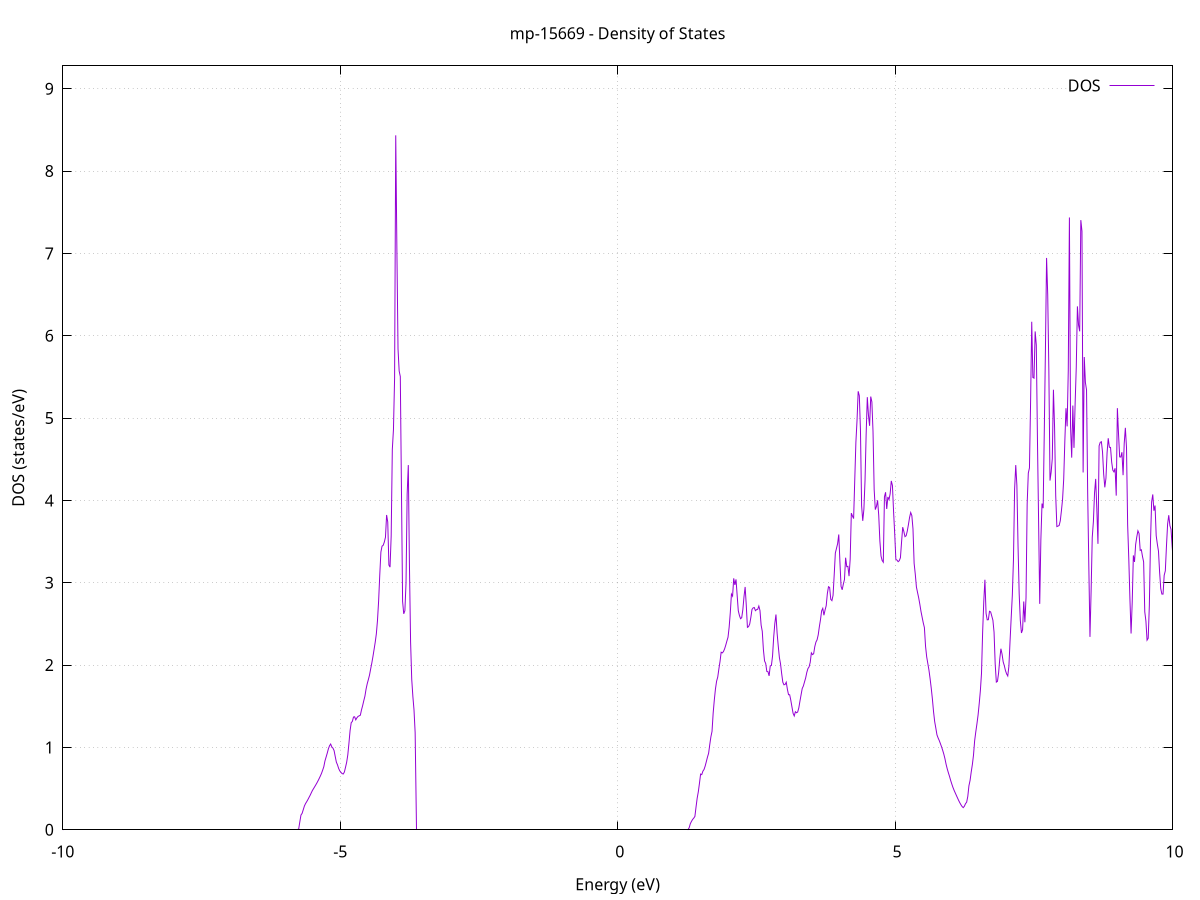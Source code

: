 set title 'mp-15669 - Density of States'
set xlabel 'Energy (eV)'
set ylabel 'DOS (states/eV)'
set grid
set xrange [-10:10]
set yrange [0:9.278]
set xzeroaxis lt -1
set terminal png size 800,600
set output 'mp-15669_dos_gnuplot.png'
plot '-' using 1:2 with lines title 'DOS'
-28.611500 0.000000
-28.590900 0.000000
-28.570300 0.000000
-28.549700 0.000000
-28.529200 0.000000
-28.508600 0.000000
-28.488000 0.000000
-28.467400 0.000000
-28.446900 0.000000
-28.426300 0.000000
-28.405700 0.000000
-28.385100 0.000000
-28.364500 0.000000
-28.344000 0.000000
-28.323400 0.000000
-28.302800 0.000000
-28.282200 0.000000
-28.261600 0.000000
-28.241100 0.000000
-28.220500 0.000000
-28.199900 0.000000
-28.179300 0.000000
-28.158800 0.000000
-28.138200 0.000000
-28.117600 0.000000
-28.097000 0.000000
-28.076400 0.000000
-28.055900 0.000000
-28.035300 0.000000
-28.014700 0.000000
-27.994100 0.000000
-27.973500 0.000000
-27.953000 0.000000
-27.932400 0.000000
-27.911800 0.000000
-27.891200 0.000000
-27.870600 0.000000
-27.850100 0.000000
-27.829500 0.000000
-27.808900 0.000000
-27.788300 0.000000
-27.767800 0.000000
-27.747200 0.000000
-27.726600 0.000000
-27.706000 0.000000
-27.685400 0.000000
-27.664900 0.000000
-27.644300 0.000000
-27.623700 0.000000
-27.603100 0.000000
-27.582500 0.000000
-27.562000 0.000000
-27.541400 0.000000
-27.520800 0.000000
-27.500200 0.000000
-27.479700 0.000000
-27.459100 0.000000
-27.438500 0.000000
-27.417900 0.000000
-27.397300 0.000000
-27.376800 0.000000
-27.356200 0.000000
-27.335600 0.000000
-27.315000 0.000000
-27.294400 0.000000
-27.273900 0.000000
-27.253300 0.000000
-27.232700 0.000000
-27.212100 0.000000
-27.191500 0.000000
-27.171000 0.000000
-27.150400 0.000000
-27.129800 0.000000
-27.109200 0.000000
-27.088700 0.000000
-27.068100 0.000000
-27.047500 0.000000
-27.026900 0.000000
-27.006300 0.000000
-26.985800 0.000000
-26.965200 0.000000
-26.944600 0.000000
-26.924000 0.000000
-26.903400 0.000000
-26.882900 0.000000
-26.862300 0.000000
-26.841700 0.000000
-26.821100 0.000000
-26.800600 0.000000
-26.780000 0.000000
-26.759400 0.000000
-26.738800 38.251400
-26.718200 48.728900
-26.697700 0.000000
-26.677100 0.000000
-26.656500 0.000000
-26.635900 0.000000
-26.615300 0.000000
-26.594800 0.000000
-26.574200 0.000000
-26.553600 0.000000
-26.533000 0.000000
-26.512500 47.447000
-26.491900 21.147100
-26.471300 39.948700
-26.450700 30.976300
-26.430100 3.038500
-26.409600 0.000000
-26.389000 0.000000
-26.368400 0.000000
-26.347800 0.000000
-26.327200 0.000000
-26.306700 0.000000
-26.286100 0.000000
-26.265500 325.225200
-26.244900 0.000000
-26.224300 0.000000
-26.203800 0.000000
-26.183200 0.000000
-26.162600 0.000000
-26.142000 0.000000
-26.121500 0.000000
-26.100900 0.000000
-26.080300 0.000000
-26.059700 0.000000
-26.039100 0.000000
-26.018600 0.000000
-25.998000 0.000000
-25.977400 0.000000
-25.956800 0.000000
-25.936200 0.000000
-25.915700 0.000000
-25.895100 0.000000
-25.874500 0.000000
-25.853900 0.000000
-25.833400 0.000000
-25.812800 0.000000
-25.792200 0.000000
-25.771600 0.000000
-25.751000 0.000000
-25.730500 0.000000
-25.709900 0.000000
-25.689300 0.000000
-25.668700 0.000000
-25.648100 0.000000
-25.627600 0.000000
-25.607000 0.000000
-25.586400 0.000000
-25.565800 0.000000
-25.545300 0.000000
-25.524700 0.000000
-25.504100 0.000000
-25.483500 0.000000
-25.462900 0.000000
-25.442400 0.000000
-25.421800 0.000000
-25.401200 0.000000
-25.380600 0.000000
-25.360000 0.000000
-25.339500 0.000000
-25.318900 0.000000
-25.298300 0.000000
-25.277700 0.000000
-25.257100 0.000000
-25.236600 0.000000
-25.216000 0.000000
-25.195400 0.000000
-25.174800 0.000000
-25.154300 0.000000
-25.133700 0.000000
-25.113100 0.000000
-25.092500 0.000000
-25.071900 0.000000
-25.051400 0.000000
-25.030800 0.000000
-25.010200 0.000000
-24.989600 0.000000
-24.969000 0.000000
-24.948500 0.000000
-24.927900 0.000000
-24.907300 0.000000
-24.886700 0.000000
-24.866200 0.000000
-24.845600 0.000000
-24.825000 0.000000
-24.804400 0.000000
-24.783800 0.000000
-24.763300 0.000000
-24.742700 0.000000
-24.722100 0.000000
-24.701500 0.000000
-24.680900 0.000000
-24.660400 0.000000
-24.639800 0.000000
-24.619200 0.000000
-24.598600 0.000000
-24.578100 0.000000
-24.557500 0.000000
-24.536900 0.000000
-24.516300 0.000000
-24.495700 0.000000
-24.475200 0.000000
-24.454600 0.000000
-24.434000 0.000000
-24.413400 0.000000
-24.392800 0.000000
-24.372300 0.000000
-24.351700 0.000000
-24.331100 0.000000
-24.310500 0.000000
-24.289900 0.000000
-24.269400 0.000000
-24.248800 0.000000
-24.228200 0.000000
-24.207600 0.000000
-24.187100 0.000000
-24.166500 0.000000
-24.145900 0.000000
-24.125300 0.000000
-24.104700 0.000000
-24.084200 0.000000
-24.063600 0.000000
-24.043000 0.000000
-24.022400 0.000000
-24.001800 0.000000
-23.981300 0.000000
-23.960700 0.000000
-23.940100 0.000000
-23.919500 0.000000
-23.899000 0.000000
-23.878400 0.000000
-23.857800 0.000000
-23.837200 0.000000
-23.816600 0.000000
-23.796100 0.000000
-23.775500 0.000000
-23.754900 0.000000
-23.734300 0.000000
-23.713700 0.000000
-23.693200 0.000000
-23.672600 0.000000
-23.652000 0.000000
-23.631400 0.000000
-23.610800 0.000000
-23.590300 0.000000
-23.569700 0.000000
-23.549100 0.000000
-23.528500 0.000000
-23.508000 0.000000
-23.487400 0.000000
-23.466800 0.000000
-23.446200 0.000000
-23.425600 0.000000
-23.405100 0.000000
-23.384500 0.000000
-23.363900 0.000000
-23.343300 0.000000
-23.322700 0.000000
-23.302200 0.000000
-23.281600 0.000000
-23.261000 0.000000
-23.240400 0.000000
-23.219900 0.000000
-23.199300 0.000000
-23.178700 0.000000
-23.158100 0.000000
-23.137500 0.000000
-23.117000 0.000000
-23.096400 0.000000
-23.075800 0.000000
-23.055200 0.000000
-23.034600 0.000000
-23.014100 0.000000
-22.993500 0.000000
-22.972900 0.000000
-22.952300 0.000000
-22.931800 0.000000
-22.911200 0.000000
-22.890600 0.000000
-22.870000 0.000000
-22.849400 0.000000
-22.828900 0.000000
-22.808300 0.000000
-22.787700 0.000000
-22.767100 0.000000
-22.746500 0.000000
-22.726000 0.000000
-22.705400 0.000000
-22.684800 0.000000
-22.664200 0.000000
-22.643600 0.000000
-22.623100 0.000000
-22.602500 0.000000
-22.581900 0.000000
-22.561300 0.000000
-22.540800 0.000000
-22.520200 0.000000
-22.499600 0.000000
-22.479000 0.000000
-22.458400 0.000000
-22.437900 0.000000
-22.417300 0.000000
-22.396700 0.000000
-22.376100 0.000000
-22.355500 0.000000
-22.335000 0.000000
-22.314400 0.000000
-22.293800 0.000000
-22.273200 0.000000
-22.252700 0.000000
-22.232100 0.000000
-22.211500 0.000000
-22.190900 0.000000
-22.170300 0.000000
-22.149800 0.000000
-22.129200 0.000000
-22.108600 0.000000
-22.088000 0.000000
-22.067400 0.000000
-22.046900 0.000000
-22.026300 0.000000
-22.005700 0.000000
-21.985100 0.000000
-21.964600 0.000000
-21.944000 0.000000
-21.923400 0.000000
-21.902800 0.000000
-21.882200 0.000000
-21.861700 0.000000
-21.841100 0.000000
-21.820500 0.000000
-21.799900 0.000000
-21.779300 0.000000
-21.758800 0.000000
-21.738200 0.000000
-21.717600 0.000000
-21.697000 0.000000
-21.676400 0.000000
-21.655900 0.000000
-21.635300 0.000000
-21.614700 0.000000
-21.594100 0.000000
-21.573600 0.000000
-21.553000 0.000000
-21.532400 0.000000
-21.511800 0.000000
-21.491200 0.000000
-21.470700 0.000000
-21.450100 0.000000
-21.429500 0.000000
-21.408900 0.000000
-21.388300 0.000000
-21.367800 0.000000
-21.347200 0.000000
-21.326600 0.000000
-21.306000 0.000000
-21.285500 0.000000
-21.264900 0.000000
-21.244300 0.000000
-21.223700 0.000000
-21.203100 0.000000
-21.182600 0.000000
-21.162000 0.000000
-21.141400 0.000000
-21.120800 0.000000
-21.100200 0.000000
-21.079700 0.000000
-21.059100 0.000000
-21.038500 0.000000
-21.017900 0.000000
-20.997300 0.000000
-20.976800 0.000000
-20.956200 0.000000
-20.935600 0.000000
-20.915000 0.000000
-20.894500 0.000000
-20.873900 0.000000
-20.853300 0.000000
-20.832700 0.000000
-20.812100 0.000000
-20.791600 0.000000
-20.771000 0.000000
-20.750400 0.000000
-20.729800 0.000000
-20.709200 0.000000
-20.688700 0.000000
-20.668100 0.000000
-20.647500 0.000000
-20.626900 0.000000
-20.606400 0.000000
-20.585800 0.000000
-20.565200 0.000000
-20.544600 0.000000
-20.524000 0.000000
-20.503500 0.000000
-20.482900 0.000000
-20.462300 0.000000
-20.441700 0.000000
-20.421100 0.000000
-20.400600 0.000000
-20.380000 0.000000
-20.359400 0.000000
-20.338800 0.000000
-20.318300 0.000000
-20.297700 0.000000
-20.277100 0.000000
-20.256500 0.000000
-20.235900 0.000000
-20.215400 0.000000
-20.194800 0.000000
-20.174200 0.000000
-20.153600 0.000000
-20.133000 0.000000
-20.112500 0.000000
-20.091900 0.000000
-20.071300 0.000000
-20.050700 0.000000
-20.030100 0.000000
-20.009600 0.000000
-19.989000 0.000000
-19.968400 0.000000
-19.947800 0.000000
-19.927300 0.000000
-19.906700 0.000000
-19.886100 0.000000
-19.865500 0.000000
-19.844900 0.000000
-19.824400 0.000000
-19.803800 0.000000
-19.783200 0.000000
-19.762600 0.000000
-19.742000 0.000000
-19.721500 0.000000
-19.700900 0.000000
-19.680300 0.000000
-19.659700 0.000000
-19.639200 0.000000
-19.618600 0.000000
-19.598000 0.000000
-19.577400 0.000000
-19.556800 0.000000
-19.536300 0.000000
-19.515700 0.000000
-19.495100 0.000000
-19.474500 0.000000
-19.453900 0.000000
-19.433400 0.000000
-19.412800 0.000000
-19.392200 0.000000
-19.371600 0.000000
-19.351100 0.000000
-19.330500 0.000000
-19.309900 0.000000
-19.289300 0.000000
-19.268700 0.000000
-19.248200 0.000000
-19.227600 0.000000
-19.207000 0.000000
-19.186400 0.000000
-19.165800 0.000000
-19.145300 0.000000
-19.124700 0.000000
-19.104100 0.000000
-19.083500 0.000000
-19.062900 0.000000
-19.042400 0.000000
-19.021800 0.000000
-19.001200 0.000000
-18.980600 0.000000
-18.960100 0.000000
-18.939500 0.000000
-18.918900 0.000000
-18.898300 0.000000
-18.877700 0.000000
-18.857200 0.000000
-18.836600 0.000000
-18.816000 0.000000
-18.795400 0.000000
-18.774800 0.000000
-18.754300 0.000000
-18.733700 0.000000
-18.713100 0.000000
-18.692500 0.000000
-18.672000 0.000000
-18.651400 0.000000
-18.630800 0.000000
-18.610200 0.000000
-18.589600 0.000000
-18.569100 0.000000
-18.548500 0.000000
-18.527900 0.000000
-18.507300 0.000000
-18.486700 0.000000
-18.466200 0.000000
-18.445600 0.000000
-18.425000 0.000000
-18.404400 0.000000
-18.383800 0.000000
-18.363300 0.000000
-18.342700 0.000000
-18.322100 0.000000
-18.301500 0.000000
-18.281000 0.000000
-18.260400 0.000000
-18.239800 0.000000
-18.219200 0.000000
-18.198600 0.000000
-18.178100 0.000000
-18.157500 0.000000
-18.136900 0.000000
-18.116300 0.000000
-18.095700 0.000000
-18.075200 0.000000
-18.054600 0.000000
-18.034000 0.000000
-18.013400 0.000000
-17.992900 0.000000
-17.972300 0.000000
-17.951700 0.000000
-17.931100 0.000000
-17.910500 0.000000
-17.890000 0.000000
-17.869400 0.000000
-17.848800 0.000000
-17.828200 0.000000
-17.807600 0.000000
-17.787100 0.000000
-17.766500 0.000000
-17.745900 0.000000
-17.725300 0.000000
-17.704800 0.000000
-17.684200 0.000000
-17.663600 0.000000
-17.643000 0.000000
-17.622400 0.000000
-17.601900 0.000000
-17.581300 0.000000
-17.560700 0.000000
-17.540100 0.000000
-17.519500 0.000000
-17.499000 0.000000
-17.478400 0.000000
-17.457800 0.000000
-17.437200 0.000000
-17.416600 0.000000
-17.396100 0.000000
-17.375500 0.000000
-17.354900 0.000000
-17.334300 0.000000
-17.313800 0.000000
-17.293200 0.000000
-17.272600 0.000000
-17.252000 0.000000
-17.231400 0.000000
-17.210900 0.000000
-17.190300 0.000000
-17.169700 0.000000
-17.149100 0.000000
-17.128500 0.000000
-17.108000 0.000000
-17.087400 0.000000
-17.066800 0.000000
-17.046200 0.000000
-17.025700 0.000000
-17.005100 0.000000
-16.984500 0.000000
-16.963900 0.000000
-16.943300 0.000000
-16.922800 0.000000
-16.902200 0.000000
-16.881600 0.000000
-16.861000 0.000000
-16.840400 0.000000
-16.819900 0.000000
-16.799300 0.000000
-16.778700 0.000000
-16.758100 0.000000
-16.737600 0.000000
-16.717000 0.000000
-16.696400 0.000000
-16.675800 0.000000
-16.655200 0.000000
-16.634700 0.000000
-16.614100 0.000000
-16.593500 0.000000
-16.572900 0.000000
-16.552300 0.000000
-16.531800 0.000000
-16.511200 0.000000
-16.490600 0.000000
-16.470000 0.000000
-16.449400 0.000000
-16.428900 0.000000
-16.408300 0.000000
-16.387700 0.000000
-16.367100 0.000000
-16.346600 0.000000
-16.326000 0.000000
-16.305400 0.000000
-16.284800 0.000000
-16.264200 0.000000
-16.243700 0.000000
-16.223100 0.000000
-16.202500 0.000000
-16.181900 0.000000
-16.161300 0.000000
-16.140800 0.000000
-16.120200 0.000000
-16.099600 0.000000
-16.079000 0.000000
-16.058500 0.000000
-16.037900 0.000000
-16.017300 0.000000
-15.996700 0.000000
-15.976100 0.000000
-15.955600 0.000000
-15.935000 0.000000
-15.914400 0.000000
-15.893800 0.000000
-15.873200 0.000000
-15.852700 0.000000
-15.832100 0.000000
-15.811500 0.000000
-15.790900 0.000000
-15.770400 0.000000
-15.749800 0.000000
-15.729200 0.000000
-15.708600 0.000000
-15.688000 0.000000
-15.667500 0.000000
-15.646900 0.000000
-15.626300 0.000000
-15.605700 0.000000
-15.585100 0.000000
-15.564600 0.000000
-15.544000 0.000000
-15.523400 0.000000
-15.502800 0.000000
-15.482200 0.000000
-15.461700 0.000000
-15.441100 0.000000
-15.420500 0.000000
-15.399900 0.000000
-15.379400 0.000000
-15.358800 0.000000
-15.338200 0.000000
-15.317600 0.000000
-15.297000 0.000000
-15.276500 0.000000
-15.255900 0.000000
-15.235300 0.000000
-15.214700 0.000000
-15.194100 0.000000
-15.173600 0.000000
-15.153000 0.000000
-15.132400 0.000000
-15.111800 0.000000
-15.091300 0.000000
-15.070700 0.000000
-15.050100 0.000000
-15.029500 0.000000
-15.008900 0.000000
-14.988400 0.000000
-14.967800 0.000000
-14.947200 0.000000
-14.926600 0.000000
-14.906000 0.000000
-14.885500 0.000000
-14.864900 0.000000
-14.844300 0.000000
-14.823700 0.000000
-14.803100 0.000000
-14.782600 0.000000
-14.762000 0.000000
-14.741400 0.000000
-14.720800 0.000000
-14.700300 0.000000
-14.679700 0.000000
-14.659100 0.000000
-14.638500 0.000000
-14.617900 0.000000
-14.597400 0.000000
-14.576800 0.000000
-14.556200 0.000000
-14.535600 0.000000
-14.515000 0.000000
-14.494500 0.000000
-14.473900 0.000000
-14.453300 0.000000
-14.432700 0.000000
-14.412200 0.000000
-14.391600 0.000000
-14.371000 0.000000
-14.350400 0.000000
-14.329800 0.000000
-14.309300 0.000000
-14.288700 0.000000
-14.268100 0.000000
-14.247500 0.000000
-14.226900 0.000000
-14.206400 0.000000
-14.185800 0.000000
-14.165200 0.000000
-14.144600 0.000000
-14.124100 0.000000
-14.103500 0.000000
-14.082900 0.000000
-14.062300 0.000000
-14.041700 0.000000
-14.021200 0.000000
-14.000600 0.000000
-13.980000 0.000000
-13.959400 0.000000
-13.938800 0.000000
-13.918300 0.000000
-13.897700 0.000000
-13.877100 0.000000
-13.856500 0.000000
-13.835900 0.000000
-13.815400 0.000000
-13.794800 0.000000
-13.774200 0.000000
-13.753600 0.000000
-13.733100 0.000000
-13.712500 0.000000
-13.691900 0.000000
-13.671300 0.000000
-13.650700 0.000000
-13.630200 0.000000
-13.609600 0.000000
-13.589000 0.000000
-13.568400 0.000000
-13.547800 0.000000
-13.527300 0.000000
-13.506700 0.000000
-13.486100 0.000000
-13.465500 0.000000
-13.445000 0.000000
-13.424400 0.000000
-13.403800 0.000000
-13.383200 0.000000
-13.362600 0.000000
-13.342100 0.000000
-13.321500 0.000000
-13.300900 0.000000
-13.280300 0.000000
-13.259700 0.000000
-13.239200 0.000000
-13.218600 0.000000
-13.198000 0.000000
-13.177400 0.000000
-13.156900 0.000000
-13.136300 0.000000
-13.115700 0.000000
-13.095100 0.000000
-13.074500 0.000000
-13.054000 0.000000
-13.033400 0.000000
-13.012800 0.000000
-12.992200 0.000000
-12.971600 0.000000
-12.951100 0.000000
-12.930500 0.000000
-12.909900 0.000000
-12.889300 0.000000
-12.868700 0.000000
-12.848200 0.000000
-12.827600 0.000000
-12.807000 0.000000
-12.786400 0.000000
-12.765900 0.000000
-12.745300 0.000000
-12.724700 0.000000
-12.704100 0.000000
-12.683500 0.000000
-12.663000 0.000000
-12.642400 0.000000
-12.621800 0.000000
-12.601200 0.000000
-12.580600 0.000000
-12.560100 0.000000
-12.539500 0.000000
-12.518900 0.000000
-12.498300 0.000000
-12.477800 0.000000
-12.457200 0.000000
-12.436600 0.000000
-12.416000 0.000000
-12.395400 0.000000
-12.374900 0.000000
-12.354300 0.000000
-12.333700 0.000000
-12.313100 0.000000
-12.292500 0.000000
-12.272000 0.000000
-12.251400 0.000000
-12.230800 0.000000
-12.210200 0.000000
-12.189600 0.000000
-12.169100 0.000000
-12.148500 0.000000
-12.127900 0.000000
-12.107300 0.000000
-12.086800 0.000000
-12.066200 0.000000
-12.045600 0.000000
-12.025000 0.000000
-12.004400 0.000000
-11.983900 0.000000
-11.963300 0.000000
-11.942700 0.000000
-11.922100 0.000000
-11.901500 0.000000
-11.881000 0.000000
-11.860400 0.000000
-11.839800 0.000000
-11.819200 0.000000
-11.798700 0.000000
-11.778100 0.000000
-11.757500 0.000000
-11.736900 0.000000
-11.716300 0.000000
-11.695800 0.000000
-11.675200 0.000000
-11.654600 0.000000
-11.634000 0.000000
-11.613400 0.000000
-11.592900 0.000000
-11.572300 0.000000
-11.551700 0.000000
-11.531100 0.000000
-11.510600 0.000000
-11.490000 0.000000
-11.469400 0.000000
-11.448800 0.000000
-11.428200 0.000000
-11.407700 0.000000
-11.387100 0.000000
-11.366500 0.000000
-11.345900 0.000000
-11.325300 0.000000
-11.304800 0.000000
-11.284200 0.000000
-11.263600 0.000000
-11.243000 0.000000
-11.222400 0.000000
-11.201900 0.000000
-11.181300 0.000000
-11.160700 0.000000
-11.140100 0.000000
-11.119600 0.000000
-11.099000 0.000000
-11.078400 0.000000
-11.057800 0.000000
-11.037200 0.000000
-11.016700 0.000000
-10.996100 0.000000
-10.975500 0.000000
-10.954900 0.000000
-10.934300 0.000000
-10.913800 0.000000
-10.893200 0.000000
-10.872600 0.000000
-10.852000 0.000000
-10.831500 0.000000
-10.810900 0.000000
-10.790300 0.000000
-10.769700 0.000000
-10.749100 0.000000
-10.728600 0.000000
-10.708000 0.000000
-10.687400 0.000000
-10.666800 0.000000
-10.646200 0.000000
-10.625700 0.000000
-10.605100 0.000000
-10.584500 0.000000
-10.563900 0.000000
-10.543400 0.000000
-10.522800 0.000000
-10.502200 0.000000
-10.481600 0.000000
-10.461000 0.000000
-10.440500 0.000000
-10.419900 0.000000
-10.399300 0.000000
-10.378700 0.000000
-10.358100 0.000000
-10.337600 0.000000
-10.317000 0.000000
-10.296400 0.000000
-10.275800 0.000000
-10.255200 0.000000
-10.234700 0.000000
-10.214100 0.000000
-10.193500 0.000000
-10.172900 0.000000
-10.152400 0.000000
-10.131800 0.000000
-10.111200 0.000000
-10.090600 0.000000
-10.070000 0.000000
-10.049500 0.000000
-10.028900 0.000000
-10.008300 0.000000
-9.987700 0.000000
-9.967100 0.000000
-9.946600 0.000000
-9.926000 0.000000
-9.905400 0.000000
-9.884800 0.000000
-9.864300 0.000000
-9.843700 0.000000
-9.823100 0.000000
-9.802500 0.000000
-9.781900 0.000000
-9.761400 0.000000
-9.740800 0.000000
-9.720200 0.000000
-9.699600 0.000000
-9.679000 0.000000
-9.658500 0.000000
-9.637900 0.000000
-9.617300 0.000000
-9.596700 0.000000
-9.576100 0.000000
-9.555600 0.000000
-9.535000 0.000000
-9.514400 0.000000
-9.493800 0.000000
-9.473300 0.000000
-9.452700 0.000000
-9.432100 0.000000
-9.411500 0.000000
-9.390900 0.000000
-9.370400 0.000000
-9.349800 0.000000
-9.329200 0.000000
-9.308600 0.000000
-9.288000 0.000000
-9.267500 0.000000
-9.246900 0.000000
-9.226300 0.000000
-9.205700 0.000000
-9.185200 0.000000
-9.164600 0.000000
-9.144000 0.000000
-9.123400 0.000000
-9.102800 0.000000
-9.082300 0.000000
-9.061700 0.000000
-9.041100 0.000000
-9.020500 0.000000
-8.999900 0.000000
-8.979400 0.000000
-8.958800 0.000000
-8.938200 0.000000
-8.917600 0.000000
-8.897100 0.000000
-8.876500 0.000000
-8.855900 0.000000
-8.835300 0.000000
-8.814700 0.000000
-8.794200 0.000000
-8.773600 0.000000
-8.753000 0.000000
-8.732400 0.000000
-8.711800 0.000000
-8.691300 0.000000
-8.670700 0.000000
-8.650100 0.000000
-8.629500 0.000000
-8.608900 0.000000
-8.588400 0.000000
-8.567800 0.000000
-8.547200 0.000000
-8.526600 0.000000
-8.506100 0.000000
-8.485500 0.000000
-8.464900 0.000000
-8.444300 0.000000
-8.423700 0.000000
-8.403200 0.000000
-8.382600 0.000000
-8.362000 0.000000
-8.341400 0.000000
-8.320800 0.000000
-8.300300 0.000000
-8.279700 0.000000
-8.259100 0.000000
-8.238500 0.000000
-8.218000 0.000000
-8.197400 0.000000
-8.176800 0.000000
-8.156200 0.000000
-8.135600 0.000000
-8.115100 0.000000
-8.094500 0.000000
-8.073900 0.000000
-8.053300 0.000000
-8.032700 0.000000
-8.012200 0.000000
-7.991600 0.000000
-7.971000 0.000000
-7.950400 0.000000
-7.929900 0.000000
-7.909300 0.000000
-7.888700 0.000000
-7.868100 0.000000
-7.847500 0.000000
-7.827000 0.000000
-7.806400 0.000000
-7.785800 0.000000
-7.765200 0.000000
-7.744600 0.000000
-7.724100 0.000000
-7.703500 0.000000
-7.682900 0.000000
-7.662300 0.000000
-7.641700 0.000000
-7.621200 0.000000
-7.600600 0.000000
-7.580000 0.000000
-7.559400 0.000000
-7.538900 0.000000
-7.518300 0.000000
-7.497700 0.000000
-7.477100 0.000000
-7.456500 0.000000
-7.436000 0.000000
-7.415400 0.000000
-7.394800 0.000000
-7.374200 0.000000
-7.353600 0.000000
-7.333100 0.000000
-7.312500 0.000000
-7.291900 0.000000
-7.271300 0.000000
-7.250800 0.000000
-7.230200 0.000000
-7.209600 0.000000
-7.189000 0.000000
-7.168400 0.000000
-7.147900 0.000000
-7.127300 0.000000
-7.106700 0.000000
-7.086100 0.000000
-7.065500 0.000000
-7.045000 0.000000
-7.024400 0.000000
-7.003800 0.000000
-6.983200 0.000000
-6.962700 0.000000
-6.942100 0.000000
-6.921500 0.000000
-6.900900 0.000000
-6.880300 0.000000
-6.859800 0.000000
-6.839200 0.000000
-6.818600 0.000000
-6.798000 0.000000
-6.777400 0.000000
-6.756900 0.000000
-6.736300 0.000000
-6.715700 0.000000
-6.695100 0.000000
-6.674500 0.000000
-6.654000 0.000000
-6.633400 0.000000
-6.612800 0.000000
-6.592200 0.000000
-6.571700 0.000000
-6.551100 0.000000
-6.530500 0.000000
-6.509900 0.000000
-6.489300 0.000000
-6.468800 0.000000
-6.448200 0.000000
-6.427600 0.000000
-6.407000 0.000000
-6.386400 0.000000
-6.365900 0.000000
-6.345300 0.000000
-6.324700 0.000000
-6.304100 0.000000
-6.283600 0.000000
-6.263000 0.000000
-6.242400 0.000000
-6.221800 0.000000
-6.201200 0.000000
-6.180700 0.000000
-6.160100 0.000000
-6.139500 0.000000
-6.118900 0.000000
-6.098300 0.000000
-6.077800 0.000000
-6.057200 0.000000
-6.036600 0.000000
-6.016000 0.000000
-5.995400 0.000000
-5.974900 0.000000
-5.954300 0.000000
-5.933700 0.000000
-5.913100 0.000000
-5.892600 0.000000
-5.872000 0.000000
-5.851400 0.000000
-5.830800 0.000000
-5.810200 0.000000
-5.789700 0.000000
-5.769100 0.000000
-5.748500 0.009300
-5.727900 0.097200
-5.707300 0.178900
-5.686800 0.199300
-5.666200 0.243300
-5.645600 0.288500
-5.625000 0.318100
-5.604500 0.340500
-5.583900 0.365100
-5.563300 0.391800
-5.542700 0.418000
-5.522100 0.447700
-5.501600 0.476700
-5.481000 0.499400
-5.460400 0.522500
-5.439800 0.546000
-5.419200 0.570000
-5.398700 0.596200
-5.378100 0.624300
-5.357500 0.653600
-5.336900 0.685500
-5.316400 0.724100
-5.295800 0.765300
-5.275200 0.835600
-5.254600 0.882600
-5.234000 0.930500
-5.213500 0.982500
-5.192900 1.020000
-5.172300 1.041300
-5.151700 1.006400
-5.131100 0.991700
-5.110600 0.962200
-5.090000 0.890000
-5.069400 0.821300
-5.048800 0.788000
-5.028200 0.744800
-5.007700 0.714900
-4.987100 0.697800
-4.966500 0.682700
-4.945900 0.677300
-4.925400 0.700700
-4.904800 0.758000
-4.884200 0.818600
-4.863600 0.908400
-4.843000 1.049300
-4.822500 1.203600
-4.801900 1.300400
-4.781300 1.316100
-4.760700 1.369400
-4.740100 1.372200
-4.719600 1.335300
-4.699000 1.359900
-4.678400 1.377100
-4.657800 1.383900
-4.637300 1.391300
-4.616700 1.455600
-4.596100 1.507400
-4.575500 1.566900
-4.554900 1.622500
-4.534400 1.707600
-4.513800 1.772400
-4.493200 1.823300
-4.472600 1.877500
-4.452000 1.951200
-4.431500 2.021800
-4.410900 2.101600
-4.390300 2.187600
-4.369700 2.275700
-4.349200 2.377900
-4.328600 2.540500
-4.308000 2.777000
-4.287400 3.093300
-4.266800 3.373400
-4.246300 3.444700
-4.225700 3.455100
-4.205100 3.494400
-4.184500 3.553000
-4.163900 3.823300
-4.143400 3.737900
-4.122800 3.215800
-4.102200 3.190100
-4.081600 3.566600
-4.061000 4.620300
-4.040500 4.860700
-4.019900 5.485800
-3.999300 8.434100
-3.978700 7.049100
-3.958200 5.841000
-3.937600 5.572100
-3.917000 5.504800
-3.896400 4.132400
-3.875800 2.773400
-3.855300 2.622900
-3.834700 2.660100
-3.814100 2.994900
-3.793500 4.078200
-3.772900 4.429400
-3.752400 3.213200
-3.731800 2.281000
-3.711200 1.827300
-3.690600 1.618400
-3.670100 1.455500
-3.649500 1.178500
-3.628900 0.000000
-3.608300 0.000000
-3.587700 0.000000
-3.567200 0.000000
-3.546600 0.000000
-3.526000 0.000000
-3.505400 0.000000
-3.484800 0.000000
-3.464300 0.000000
-3.443700 0.000000
-3.423100 0.000000
-3.402500 0.000000
-3.381900 0.000000
-3.361400 0.000000
-3.340800 0.000000
-3.320200 0.000000
-3.299600 0.000000
-3.279100 0.000000
-3.258500 0.000000
-3.237900 0.000000
-3.217300 0.000000
-3.196700 0.000000
-3.176200 0.000000
-3.155600 0.000000
-3.135000 0.000000
-3.114400 0.000000
-3.093800 0.000000
-3.073300 0.000000
-3.052700 0.000000
-3.032100 0.000000
-3.011500 0.000000
-2.991000 0.000000
-2.970400 0.000000
-2.949800 0.000000
-2.929200 0.000000
-2.908600 0.000000
-2.888100 0.000000
-2.867500 0.000000
-2.846900 0.000000
-2.826300 0.000000
-2.805700 0.000000
-2.785200 0.000000
-2.764600 0.000000
-2.744000 0.000000
-2.723400 0.000000
-2.702900 0.000000
-2.682300 0.000000
-2.661700 0.000000
-2.641100 0.000000
-2.620500 0.000000
-2.600000 0.000000
-2.579400 0.000000
-2.558800 0.000000
-2.538200 0.000000
-2.517600 0.000000
-2.497100 0.000000
-2.476500 0.000000
-2.455900 0.000000
-2.435300 0.000000
-2.414700 0.000000
-2.394200 0.000000
-2.373600 0.000000
-2.353000 0.000000
-2.332400 0.000000
-2.311900 0.000000
-2.291300 0.000000
-2.270700 0.000000
-2.250100 0.000000
-2.229500 0.000000
-2.209000 0.000000
-2.188400 0.000000
-2.167800 0.000000
-2.147200 0.000000
-2.126600 0.000000
-2.106100 0.000000
-2.085500 0.000000
-2.064900 0.000000
-2.044300 0.000000
-2.023800 0.000000
-2.003200 0.000000
-1.982600 0.000000
-1.962000 0.000000
-1.941400 0.000000
-1.920900 0.000000
-1.900300 0.000000
-1.879700 0.000000
-1.859100 0.000000
-1.838500 0.000000
-1.818000 0.000000
-1.797400 0.000000
-1.776800 0.000000
-1.756200 0.000000
-1.735700 0.000000
-1.715100 0.000000
-1.694500 0.000000
-1.673900 0.000000
-1.653300 0.000000
-1.632800 0.000000
-1.612200 0.000000
-1.591600 0.000000
-1.571000 0.000000
-1.550400 0.000000
-1.529900 0.000000
-1.509300 0.000000
-1.488700 0.000000
-1.468100 0.000000
-1.447500 0.000000
-1.427000 0.000000
-1.406400 0.000000
-1.385800 0.000000
-1.365200 0.000000
-1.344700 0.000000
-1.324100 0.000000
-1.303500 0.000000
-1.282900 0.000000
-1.262300 0.000000
-1.241800 0.000000
-1.221200 0.000000
-1.200600 0.000000
-1.180000 0.000000
-1.159400 0.000000
-1.138900 0.000000
-1.118300 0.000000
-1.097700 0.000000
-1.077100 0.000000
-1.056600 0.000000
-1.036000 0.000000
-1.015400 0.000000
-0.994800 0.000000
-0.974200 0.000000
-0.953700 0.000000
-0.933100 0.000000
-0.912500 0.000000
-0.891900 0.000000
-0.871300 0.000000
-0.850800 0.000000
-0.830200 0.000000
-0.809600 0.000000
-0.789000 0.000000
-0.768500 0.000000
-0.747900 0.000000
-0.727300 0.000000
-0.706700 0.000000
-0.686100 0.000000
-0.665600 0.000000
-0.645000 0.000000
-0.624400 0.000000
-0.603800 0.000000
-0.583200 0.000000
-0.562700 0.000000
-0.542100 0.000000
-0.521500 0.000000
-0.500900 0.000000
-0.480300 0.000000
-0.459800 0.000000
-0.439200 0.000000
-0.418600 0.000000
-0.398000 0.000000
-0.377500 0.000000
-0.356900 0.000000
-0.336300 0.000000
-0.315700 0.000000
-0.295100 0.000000
-0.274600 0.000000
-0.254000 0.000000
-0.233400 0.000000
-0.212800 0.000000
-0.192200 0.000000
-0.171700 0.000000
-0.151100 0.000000
-0.130500 0.000000
-0.109900 0.000000
-0.089400 0.000000
-0.068800 0.000000
-0.048200 0.000000
-0.027600 0.000000
-0.007000 0.000000
0.013500 0.000000
0.034100 0.000000
0.054700 0.000000
0.075300 0.000000
0.095900 0.000000
0.116400 0.000000
0.137000 0.000000
0.157600 0.000000
0.178200 0.000000
0.198800 0.000000
0.219300 0.000000
0.239900 0.000000
0.260500 0.000000
0.281100 0.000000
0.301600 0.000000
0.322200 0.000000
0.342800 0.000000
0.363400 0.000000
0.384000 0.000000
0.404500 0.000000
0.425100 0.000000
0.445700 0.000000
0.466300 0.000000
0.486900 0.000000
0.507400 0.000000
0.528000 0.000000
0.548600 0.000000
0.569200 0.000000
0.589700 0.000000
0.610300 0.000000
0.630900 0.000000
0.651500 0.000000
0.672100 0.000000
0.692600 0.000000
0.713200 0.000000
0.733800 0.000000
0.754400 0.000000
0.775000 0.000000
0.795500 0.000000
0.816100 0.000000
0.836700 0.000000
0.857300 0.000000
0.877800 0.000000
0.898400 0.000000
0.919000 0.000000
0.939600 0.000000
0.960200 0.000000
0.980700 0.000000
1.001300 0.000000
1.021900 0.000000
1.042500 0.000000
1.063100 0.000000
1.083600 0.000000
1.104200 0.000000
1.124800 0.000000
1.145400 0.000000
1.166000 0.000000
1.186500 0.000000
1.207100 0.000000
1.227700 0.000000
1.248300 0.000000
1.268800 0.002800
1.289400 0.025300
1.310000 0.074000
1.330600 0.101700
1.351200 0.125300
1.371700 0.141300
1.392300 0.162100
1.412900 0.276800
1.433500 0.384400
1.454100 0.462400
1.474600 0.565000
1.495200 0.676700
1.515800 0.669800
1.536400 0.711700
1.556900 0.732200
1.577500 0.773800
1.598100 0.827200
1.618700 0.881900
1.639300 0.928800
1.659800 1.032200
1.680400 1.128000
1.701000 1.195000
1.721600 1.417700
1.742200 1.576100
1.762700 1.709600
1.783300 1.804400
1.803900 1.854500
1.824500 1.953600
1.845000 2.043900
1.865600 2.156700
1.886200 2.148200
1.906800 2.164200
1.927400 2.196900
1.947900 2.240800
1.968500 2.291300
1.989100 2.338200
2.009700 2.460600
2.030300 2.637900
2.050800 2.862600
2.071400 2.838300
2.092000 3.053800
2.112600 2.974100
2.133200 3.041100
2.153700 2.849900
2.174300 2.660500
2.194900 2.602200
2.215500 2.563600
2.236000 2.575600
2.256600 2.674300
2.277200 2.831000
2.297800 2.949200
2.318400 2.725000
2.338900 2.459000
2.359500 2.467000
2.380100 2.499000
2.400700 2.578900
2.421300 2.676100
2.441800 2.695100
2.462400 2.699400
2.483000 2.661200
2.503600 2.673500
2.524100 2.678000
2.544700 2.717500
2.565300 2.662400
2.585900 2.485800
2.606500 2.410200
2.627000 2.188100
2.647600 2.050400
2.668200 2.020200
2.688800 1.923100
2.709400 1.919700
2.729900 1.869100
2.750500 1.990800
2.771100 1.995600
2.791700 2.110000
2.812300 2.338400
2.832800 2.506200
2.853400 2.614300
2.874000 2.387800
2.894600 2.231900
2.915100 2.091700
2.935700 2.014700
2.956300 1.895700
2.976900 1.792200
2.997500 1.760700
3.018000 1.765000
3.038600 1.792500
3.059200 1.706200
3.079800 1.640800
3.100400 1.639800
3.120900 1.573000
3.141500 1.491800
3.162100 1.414600
3.182700 1.382300
3.203200 1.433600
3.223800 1.421200
3.244400 1.430000
3.265000 1.479900
3.285600 1.562100
3.306100 1.639600
3.326700 1.716000
3.347300 1.746500
3.367900 1.796000
3.388500 1.844100
3.409000 1.910700
3.429600 1.957900
3.450200 1.978300
3.470800 2.034200
3.491300 2.148600
3.511900 2.127900
3.532500 2.137600
3.553100 2.224500
3.573700 2.279700
3.594200 2.306800
3.614800 2.366700
3.635400 2.466900
3.656000 2.552900
3.676600 2.659900
3.697100 2.689200
3.717700 2.605900
3.738300 2.669400
3.758900 2.721500
3.779500 2.869200
3.800000 2.951900
3.820600 2.943300
3.841200 2.798900
3.861800 2.783100
3.882300 2.847100
3.902900 3.095100
3.923500 3.361200
3.944100 3.417700
3.964700 3.475500
3.985200 3.586400
4.005800 3.258400
4.026400 2.955900
4.047000 2.914800
4.067600 2.984100
4.088100 3.039800
4.108700 3.304300
4.129300 3.195500
4.149900 3.199500
4.170400 3.080700
4.191000 3.287100
4.211600 3.845900
4.232200 3.810500
4.252800 3.779700
4.273300 4.247700
4.293900 4.707600
4.314500 4.975300
4.335100 5.325600
4.355700 5.271700
4.376200 4.855300
4.396800 3.937100
4.417400 3.752000
4.438000 3.892800
4.458500 4.241700
4.479100 4.810900
4.499700 5.254200
4.520300 5.036100
4.540900 4.906500
4.561400 5.261500
4.582000 5.196600
4.602600 4.835000
4.623200 4.133700
4.643800 3.888500
4.664300 3.927100
4.684900 4.001600
4.705500 3.819500
4.726100 3.507700
4.746700 3.325500
4.767200 3.270200
4.787800 3.249700
4.808400 4.043600
4.829000 4.099500
4.849500 3.896200
4.870100 4.042300
4.890700 4.010000
4.911300 4.080100
4.931900 4.237200
4.952400 4.181300
4.973000 3.865300
4.993600 3.594600
5.014200 3.283200
5.034800 3.275000
5.055300 3.256200
5.075900 3.268600
5.096500 3.304400
5.117100 3.496000
5.137600 3.675500
5.158200 3.623000
5.178800 3.560200
5.199400 3.571100
5.220000 3.627400
5.240500 3.705600
5.261100 3.792600
5.281700 3.853200
5.302300 3.815700
5.322900 3.654600
5.343400 3.236300
5.364000 3.105800
5.384600 2.948700
5.405200 2.881500
5.425800 2.816400
5.446300 2.739200
5.466900 2.652700
5.487500 2.582100
5.508100 2.512900
5.528600 2.455700
5.549200 2.229800
5.569800 2.100000
5.590400 2.019000
5.611000 1.937700
5.631500 1.834000
5.652100 1.718900
5.672700 1.588300
5.693300 1.434700
5.713900 1.313400
5.734400 1.235200
5.755000 1.152800
5.775600 1.115400
5.796200 1.084100
5.816700 1.046900
5.837300 1.008500
5.857900 0.965700
5.878500 0.918600
5.899100 0.862900
5.919600 0.795500
5.940200 0.740000
5.960800 0.692300
5.981400 0.648300
6.002000 0.598900
6.022500 0.555600
6.043100 0.514800
6.063700 0.479600
6.084300 0.448100
6.104800 0.417100
6.125400 0.386500
6.146000 0.356300
6.166600 0.328400
6.187200 0.304000
6.207700 0.282700
6.228300 0.269100
6.248900 0.285800
6.269500 0.317100
6.290100 0.334900
6.310600 0.404800
6.331200 0.534900
6.351800 0.599400
6.372400 0.702100
6.393000 0.792300
6.413500 0.906500
6.434100 1.080600
6.454700 1.188900
6.475300 1.286100
6.495800 1.393200
6.516400 1.530800
6.537000 1.686800
6.557600 1.900200
6.578200 2.402500
6.598700 2.772500
6.619300 3.036700
6.639900 2.629100
6.660500 2.549800
6.681100 2.551400
6.701600 2.653400
6.722200 2.646300
6.742800 2.595800
6.763400 2.544300
6.783900 2.399400
6.804500 2.011600
6.825100 1.793400
6.845700 1.803100
6.866300 1.908100
6.886800 2.074400
6.907400 2.199000
6.928000 2.134100
6.948600 2.039100
6.969200 1.992700
6.989700 1.933200
7.010300 1.893200
7.030900 1.867800
7.051500 1.985800
7.072000 2.288100
7.092600 2.572200
7.113200 2.846800
7.133800 3.281200
7.154400 4.138000
7.174900 4.429200
7.195500 4.181400
7.216100 3.448300
7.236700 2.866100
7.257300 2.542100
7.277800 2.390300
7.298400 2.430400
7.319000 2.772800
7.339600 2.520200
7.360200 2.819500
7.380700 3.958600
7.401300 4.332200
7.421900 4.395100
7.442500 5.198100
7.463000 6.170000
7.483600 5.493700
7.504200 5.485600
7.524800 6.052700
7.545400 5.887200
7.565900 4.744000
7.586500 3.763200
7.607100 2.744000
7.627700 3.522300
7.648300 3.962200
7.668800 3.906100
7.689400 4.841300
7.710000 5.833700
7.730600 6.945000
7.751100 6.498100
7.771700 5.578000
7.792300 4.241400
7.812900 4.344000
7.833500 4.506200
7.854000 5.344800
7.874600 4.890900
7.895200 4.058900
7.915800 3.682400
7.936400 3.688500
7.956900 3.695600
7.977500 3.752500
7.998100 3.874900
8.018700 4.013700
8.039200 4.257400
8.059800 4.724300
8.080400 5.120300
8.101000 4.899200
8.121600 5.578200
8.142100 7.436600
8.162700 4.899100
8.183300 4.519900
8.203900 5.152700
8.224500 4.638300
8.245000 5.173800
8.265600 5.616600
8.286200 6.357000
8.306800 6.129800
8.327400 6.053900
8.347900 7.404600
8.368500 7.269600
8.389100 4.340100
8.409700 5.742100
8.430200 5.433400
8.450800 5.341600
8.471400 4.084900
8.492000 3.199900
8.512600 2.342700
8.533100 2.895500
8.553700 3.552200
8.574300 3.742900
8.594900 4.090800
8.615500 4.261700
8.636000 3.897600
8.656600 3.472700
8.677200 4.662700
8.697800 4.705400
8.718300 4.713100
8.738900 4.588200
8.759500 4.320400
8.780100 4.159200
8.800700 4.270800
8.821200 4.581100
8.841800 4.755400
8.862400 4.645600
8.883000 4.643900
8.903600 4.466100
8.924100 4.367600
8.944700 4.346800
8.965300 4.390600
8.985900 4.058500
9.006500 5.121000
9.027000 4.810600
9.047600 4.528900
9.068200 4.526600
9.088800 4.585500
9.109300 4.306500
9.129900 4.692900
9.150500 4.881600
9.171100 4.640800
9.191700 3.703800
9.212200 3.291300
9.232800 2.804300
9.253400 2.384000
9.274000 2.764400
9.294600 3.332400
9.315100 3.253100
9.335700 3.464400
9.356300 3.556700
9.376900 3.631000
9.397400 3.598300
9.418000 3.393100
9.438600 3.400700
9.459200 3.319900
9.479800 3.253100
9.500300 2.646800
9.520900 2.534900
9.541500 2.303000
9.562100 2.325900
9.582700 2.723200
9.603200 3.493600
9.623800 3.980900
9.644400 4.072900
9.665000 3.875600
9.685500 3.938200
9.706100 3.572400
9.726700 3.470800
9.747300 3.383700
9.767900 3.127600
9.788400 2.927400
9.809000 2.862600
9.829600 2.862400
9.850200 3.091100
9.870800 3.145100
9.891300 3.446300
9.911900 3.712700
9.932500 3.820500
9.953100 3.694900
9.973700 3.647700
9.994200 3.435300
10.014800 3.263300
10.035400 3.497300
10.056000 3.603200
10.076500 3.854400
10.097100 3.955800
10.117700 3.684500
10.138300 3.566700
10.158900 3.168000
10.179400 2.870100
10.200000 2.784500
10.220600 2.670100
10.241200 2.595800
10.261800 2.527000
10.282300 2.617900
10.302900 2.731900
10.323500 2.676900
10.344100 2.669500
10.364600 2.516100
10.385200 2.203700
10.405800 1.854700
10.426400 1.753500
10.447000 1.687000
10.467500 1.570500
10.488100 1.611400
10.508700 1.547000
10.529300 1.536800
10.549900 1.551000
10.570400 1.224500
10.591000 0.723100
10.611600 0.333200
10.632200 0.107500
10.652700 0.007500
10.673300 0.000000
10.693900 0.000000
10.714500 0.000000
10.735100 0.000000
10.755600 0.000000
10.776200 0.000000
10.796800 0.000000
10.817400 0.000000
10.838000 0.000000
10.858500 0.000000
10.879100 0.000000
10.899700 0.000000
10.920300 0.000000
10.940900 0.000000
10.961400 0.000000
10.982000 0.000000
11.002600 0.000000
11.023200 0.000000
11.043700 0.000000
11.064300 0.000000
11.084900 0.000000
11.105500 0.000000
11.126100 0.000000
11.146600 0.000000
11.167200 0.000000
11.187800 0.000000
11.208400 0.000000
11.229000 0.000000
11.249500 0.000000
11.270100 0.000000
11.290700 0.000000
11.311300 0.000000
11.331800 0.000000
11.352400 0.000000
11.373000 0.000000
11.393600 0.000000
11.414200 0.000000
11.434700 0.000000
11.455300 0.000000
11.475900 0.000000
11.496500 0.000000
11.517100 0.000000
11.537600 0.000000
11.558200 0.000000
11.578800 0.000000
11.599400 0.000000
11.620000 0.000000
11.640500 0.000000
11.661100 0.000000
11.681700 0.000000
11.702300 0.000000
11.722800 0.000000
11.743400 0.000000
11.764000 0.000000
11.784600 0.000000
11.805200 0.000000
11.825700 0.000000
11.846300 0.000000
11.866900 0.000000
11.887500 0.000000
11.908100 0.000000
11.928600 0.000000
11.949200 0.000000
11.969800 0.000000
11.990400 0.000000
12.010900 0.000000
12.031500 0.000000
12.052100 0.000000
12.072700 0.000000
12.093300 0.000000
12.113800 0.000000
12.134400 0.000000
12.155000 0.000000
12.175600 0.000000
12.196200 0.000000
12.216700 0.000000
12.237300 0.000000
12.257900 0.000000
12.278500 0.000000
12.299000 0.000000
12.319600 0.000000
12.340200 0.000000
12.360800 0.000000
12.381400 0.000000
12.401900 0.000000
12.422500 0.000000
12.443100 0.000000
12.463700 0.000000
12.484300 0.000000
12.504800 0.000000
12.525400 0.000000
12.546000 0.000000
e
